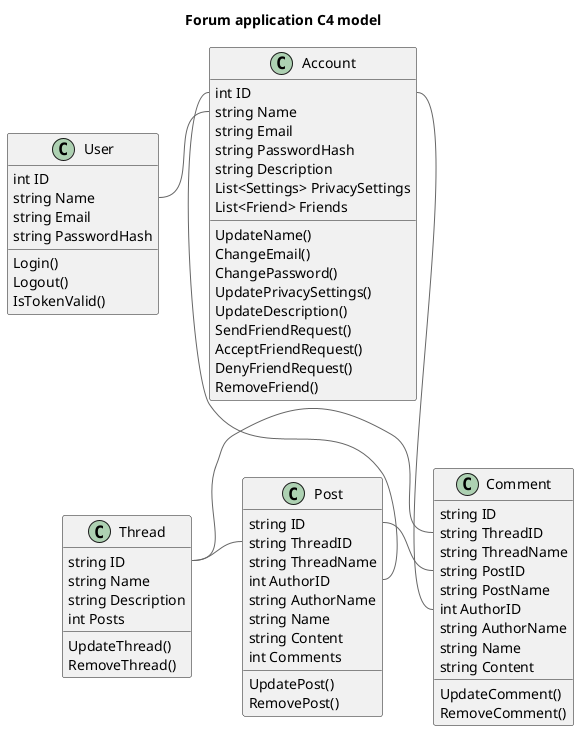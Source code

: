 @startuml Architecture_C4
title Forum application C4 model
' !include https://raw.githubusercontent.com/plantuml-stdlib/C4-PlantUML/master/C4_Container.puml
!include <C4/C4_Component>

class User{
    int ID
    string Name
    string Email
    string PasswordHash
    Login()
    Logout()
    IsTokenValid()
}

class Account{
    int ID
    string Name
    string Email
    string PasswordHash
    string Description
    List<Settings> PrivacySettings
    List<Friend> Friends
    UpdateName()
    ChangeEmail()
    ChangePassword()
    UpdatePrivacySettings()
    UpdateDescription()
    SendFriendRequest()
    AcceptFriendRequest()
    DenyFriendRequest()
    RemoveFriend()
}
User::Name - Account::Name

class Thread{
    string ID
    string Name
    string Description
    int Posts
    UpdateThread()
    RemoveThread()
}

class Post{
    string ID
    string ThreadID
    string ThreadName
    int AuthorID
    string AuthorName
    string Name
    string Content
    int Comments
    UpdatePost()
    RemovePost()
}
Thread::ID - Post::ThreadID
Account::ID - Post::AuthorID

class Comment{
    string ID
    string ThreadID
    string ThreadName
    string PostID
    string PostName
    int AuthorID
    string AuthorName
    string Name
    string Content
    UpdateComment()
    RemoveComment()
}
Thread::ID - Comment::ThreadID
Post::ID - Comment::PostID
Account::ID - Comment::AuthorID

Account -[hidden]-> Post
Account -[hidden]-> Thread
Account -[hidden]-> Comment
@enduml